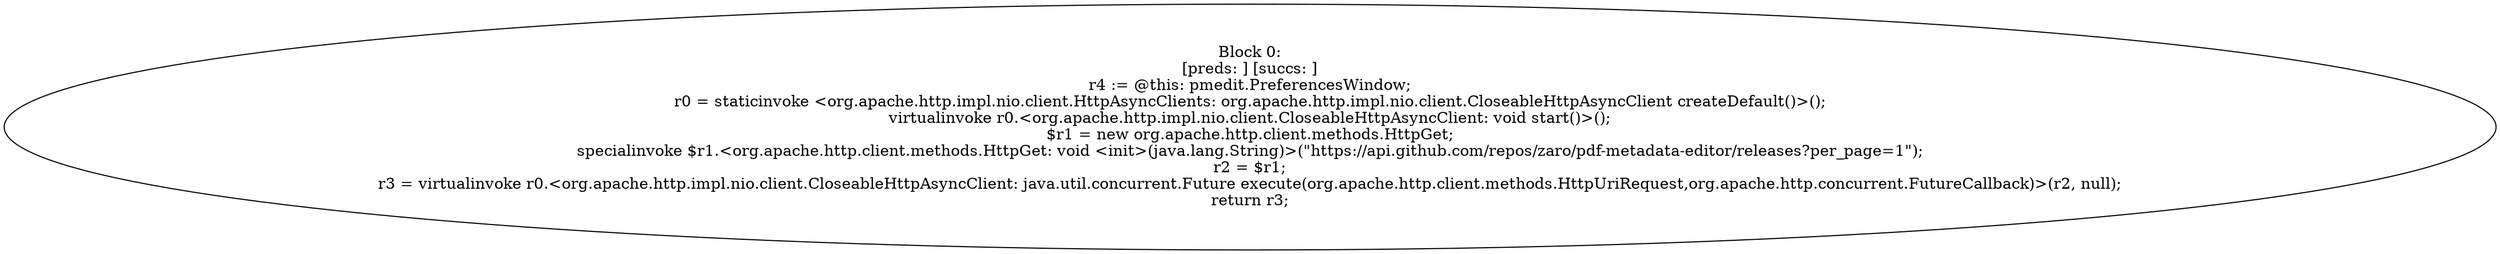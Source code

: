 digraph "unitGraph" {
    "Block 0:
[preds: ] [succs: ]
r4 := @this: pmedit.PreferencesWindow;
r0 = staticinvoke <org.apache.http.impl.nio.client.HttpAsyncClients: org.apache.http.impl.nio.client.CloseableHttpAsyncClient createDefault()>();
virtualinvoke r0.<org.apache.http.impl.nio.client.CloseableHttpAsyncClient: void start()>();
$r1 = new org.apache.http.client.methods.HttpGet;
specialinvoke $r1.<org.apache.http.client.methods.HttpGet: void <init>(java.lang.String)>(\"https://api.github.com/repos/zaro/pdf-metadata-editor/releases?per_page=1\");
r2 = $r1;
r3 = virtualinvoke r0.<org.apache.http.impl.nio.client.CloseableHttpAsyncClient: java.util.concurrent.Future execute(org.apache.http.client.methods.HttpUriRequest,org.apache.http.concurrent.FutureCallback)>(r2, null);
return r3;
"
}
